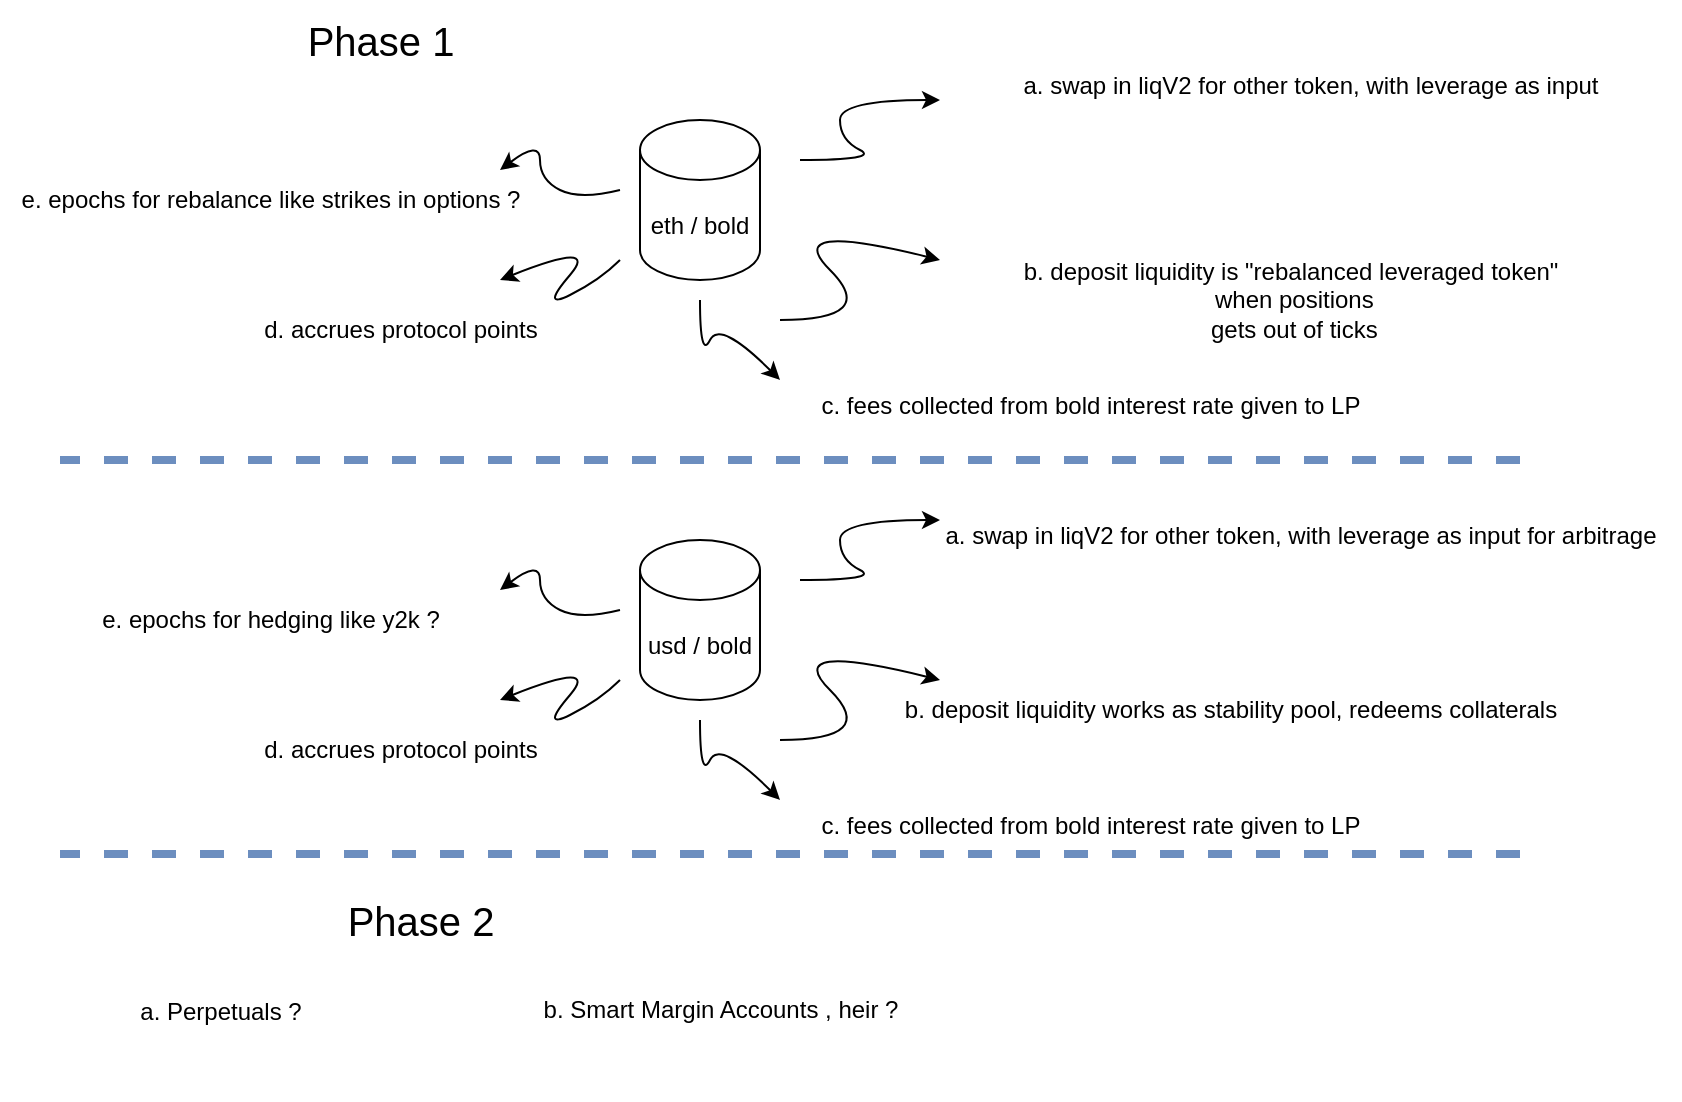 <mxfile version="24.6.4" type="github">
  <diagram name="Página-1" id="fUMXS8Vio8t8GCm1jgj-">
    <mxGraphModel dx="954" dy="558" grid="1" gridSize="10" guides="1" tooltips="1" connect="1" arrows="1" fold="1" page="1" pageScale="1" pageWidth="850" pageHeight="1100" math="0" shadow="0">
      <root>
        <mxCell id="0" />
        <mxCell id="1" parent="0" />
        <mxCell id="tu48FG_LzvOBQqq_klvL-1" value="eth / bold" style="shape=cylinder3;whiteSpace=wrap;html=1;boundedLbl=1;backgroundOutline=1;size=15;" vertex="1" parent="1">
          <mxGeometry x="330" y="190" width="60" height="80" as="geometry" />
        </mxCell>
        <mxCell id="tu48FG_LzvOBQqq_klvL-2" value="" style="curved=1;endArrow=classic;html=1;rounded=0;" edge="1" parent="1">
          <mxGeometry width="50" height="50" relative="1" as="geometry">
            <mxPoint x="410" y="210" as="sourcePoint" />
            <mxPoint x="480" y="180" as="targetPoint" />
            <Array as="points">
              <mxPoint x="450" y="210" />
              <mxPoint x="430" y="200" />
              <mxPoint x="430" y="180" />
            </Array>
          </mxGeometry>
        </mxCell>
        <mxCell id="tu48FG_LzvOBQqq_klvL-3" value="a. swap in liqV2 for other token, with leverage as input&lt;div&gt;&lt;br&gt;&lt;/div&gt;" style="text;html=1;align=center;verticalAlign=middle;resizable=0;points=[];autosize=1;strokeColor=none;fillColor=none;" vertex="1" parent="1">
          <mxGeometry x="510" y="160" width="310" height="40" as="geometry" />
        </mxCell>
        <mxCell id="tu48FG_LzvOBQqq_klvL-4" value="" style="curved=1;endArrow=classic;html=1;rounded=0;" edge="1" parent="1">
          <mxGeometry width="50" height="50" relative="1" as="geometry">
            <mxPoint x="400" y="290" as="sourcePoint" />
            <mxPoint x="480" y="260" as="targetPoint" />
            <Array as="points">
              <mxPoint x="450" y="290" />
              <mxPoint x="400" y="240" />
            </Array>
          </mxGeometry>
        </mxCell>
        <mxCell id="tu48FG_LzvOBQqq_klvL-5" value="b&lt;span style=&quot;background-color: initial;&quot;&gt;. deposit liquidity is &quot;rebalanced leveraged token&quot;&lt;/span&gt;&lt;div&gt;&lt;div&gt;&amp;nbsp;when positions&lt;div&gt;&amp;nbsp;gets out of ticks&lt;/div&gt;&lt;/div&gt;&lt;/div&gt;" style="text;html=1;align=center;verticalAlign=middle;resizable=0;points=[];autosize=1;strokeColor=none;fillColor=none;" vertex="1" parent="1">
          <mxGeometry x="510" y="250" width="290" height="60" as="geometry" />
        </mxCell>
        <mxCell id="tu48FG_LzvOBQqq_klvL-6" value="" style="curved=1;endArrow=classic;html=1;rounded=0;" edge="1" parent="1">
          <mxGeometry width="50" height="50" relative="1" as="geometry">
            <mxPoint x="360" y="280" as="sourcePoint" />
            <mxPoint x="400" y="320" as="targetPoint" />
            <Array as="points">
              <mxPoint x="360" y="310" />
              <mxPoint x="370" y="290" />
            </Array>
          </mxGeometry>
        </mxCell>
        <mxCell id="tu48FG_LzvOBQqq_klvL-7" value="c. fees collected from bold interest rate given to LP" style="text;html=1;align=center;verticalAlign=middle;resizable=0;points=[];autosize=1;strokeColor=none;fillColor=none;" vertex="1" parent="1">
          <mxGeometry x="410" y="318" width="290" height="30" as="geometry" />
        </mxCell>
        <mxCell id="tu48FG_LzvOBQqq_klvL-8" value="" style="curved=1;endArrow=classic;html=1;rounded=0;" edge="1" parent="1">
          <mxGeometry width="50" height="50" relative="1" as="geometry">
            <mxPoint x="320" y="260" as="sourcePoint" />
            <mxPoint x="260" y="270" as="targetPoint" />
            <Array as="points">
              <mxPoint x="310" y="270" />
              <mxPoint x="280" y="285" />
              <mxPoint x="310" y="250" />
            </Array>
          </mxGeometry>
        </mxCell>
        <mxCell id="tu48FG_LzvOBQqq_klvL-9" value="d. accrues protocol points" style="text;html=1;align=center;verticalAlign=middle;resizable=0;points=[];autosize=1;strokeColor=none;fillColor=none;" vertex="1" parent="1">
          <mxGeometry x="130" y="280" width="160" height="30" as="geometry" />
        </mxCell>
        <mxCell id="tu48FG_LzvOBQqq_klvL-10" value="" style="curved=1;endArrow=classic;html=1;rounded=0;" edge="1" parent="1">
          <mxGeometry width="50" height="50" relative="1" as="geometry">
            <mxPoint x="320" y="225" as="sourcePoint" />
            <mxPoint x="260" y="215" as="targetPoint" />
            <Array as="points">
              <mxPoint x="300" y="230" />
              <mxPoint x="280" y="220" />
              <mxPoint x="280" y="200" />
            </Array>
          </mxGeometry>
        </mxCell>
        <mxCell id="tu48FG_LzvOBQqq_klvL-11" value="e. epochs for rebalance like strikes in options ?" style="text;html=1;align=center;verticalAlign=middle;resizable=0;points=[];autosize=1;strokeColor=none;fillColor=none;" vertex="1" parent="1">
          <mxGeometry x="10" y="215" width="270" height="30" as="geometry" />
        </mxCell>
        <mxCell id="tu48FG_LzvOBQqq_klvL-13" value="usd / bold" style="shape=cylinder3;whiteSpace=wrap;html=1;boundedLbl=1;backgroundOutline=1;size=15;" vertex="1" parent="1">
          <mxGeometry x="330" y="400" width="60" height="80" as="geometry" />
        </mxCell>
        <mxCell id="tu48FG_LzvOBQqq_klvL-14" value="" style="curved=1;endArrow=classic;html=1;rounded=0;" edge="1" parent="1">
          <mxGeometry width="50" height="50" relative="1" as="geometry">
            <mxPoint x="410" y="420" as="sourcePoint" />
            <mxPoint x="480" y="390" as="targetPoint" />
            <Array as="points">
              <mxPoint x="450" y="420" />
              <mxPoint x="430" y="410" />
              <mxPoint x="430" y="390" />
            </Array>
          </mxGeometry>
        </mxCell>
        <mxCell id="tu48FG_LzvOBQqq_klvL-15" value="a. swap in liqV2 for other token, with leverage as input for arbitrage&lt;div&gt;&lt;br&gt;&lt;/div&gt;" style="text;html=1;align=center;verticalAlign=middle;resizable=0;points=[];autosize=1;strokeColor=none;fillColor=none;" vertex="1" parent="1">
          <mxGeometry x="470" y="385" width="380" height="40" as="geometry" />
        </mxCell>
        <mxCell id="tu48FG_LzvOBQqq_klvL-16" value="" style="curved=1;endArrow=classic;html=1;rounded=0;" edge="1" parent="1">
          <mxGeometry width="50" height="50" relative="1" as="geometry">
            <mxPoint x="400" y="500" as="sourcePoint" />
            <mxPoint x="480" y="470" as="targetPoint" />
            <Array as="points">
              <mxPoint x="450" y="500" />
              <mxPoint x="400" y="450" />
            </Array>
          </mxGeometry>
        </mxCell>
        <mxCell id="tu48FG_LzvOBQqq_klvL-17" value="b&lt;span style=&quot;background-color: initial;&quot;&gt;. deposit liquidity works as stability pool, redeems collaterals&lt;/span&gt;" style="text;html=1;align=center;verticalAlign=middle;resizable=0;points=[];autosize=1;strokeColor=none;fillColor=none;" vertex="1" parent="1">
          <mxGeometry x="450" y="470" width="350" height="30" as="geometry" />
        </mxCell>
        <mxCell id="tu48FG_LzvOBQqq_klvL-18" value="" style="curved=1;endArrow=classic;html=1;rounded=0;" edge="1" parent="1">
          <mxGeometry width="50" height="50" relative="1" as="geometry">
            <mxPoint x="360" y="490" as="sourcePoint" />
            <mxPoint x="400" y="530" as="targetPoint" />
            <Array as="points">
              <mxPoint x="360" y="520" />
              <mxPoint x="370" y="500" />
            </Array>
          </mxGeometry>
        </mxCell>
        <mxCell id="tu48FG_LzvOBQqq_klvL-19" value="c. fees collected from bold interest rate given to LP" style="text;html=1;align=center;verticalAlign=middle;resizable=0;points=[];autosize=1;strokeColor=none;fillColor=none;" vertex="1" parent="1">
          <mxGeometry x="410" y="528" width="290" height="30" as="geometry" />
        </mxCell>
        <mxCell id="tu48FG_LzvOBQqq_klvL-20" value="" style="curved=1;endArrow=classic;html=1;rounded=0;" edge="1" parent="1">
          <mxGeometry width="50" height="50" relative="1" as="geometry">
            <mxPoint x="320" y="470" as="sourcePoint" />
            <mxPoint x="260" y="480" as="targetPoint" />
            <Array as="points">
              <mxPoint x="310" y="480" />
              <mxPoint x="280" y="495" />
              <mxPoint x="310" y="460" />
            </Array>
          </mxGeometry>
        </mxCell>
        <mxCell id="tu48FG_LzvOBQqq_klvL-21" value="d. accrues protocol points" style="text;html=1;align=center;verticalAlign=middle;resizable=0;points=[];autosize=1;strokeColor=none;fillColor=none;" vertex="1" parent="1">
          <mxGeometry x="130" y="490" width="160" height="30" as="geometry" />
        </mxCell>
        <mxCell id="tu48FG_LzvOBQqq_klvL-22" value="" style="curved=1;endArrow=classic;html=1;rounded=0;" edge="1" parent="1">
          <mxGeometry width="50" height="50" relative="1" as="geometry">
            <mxPoint x="320" y="435" as="sourcePoint" />
            <mxPoint x="260" y="425" as="targetPoint" />
            <Array as="points">
              <mxPoint x="300" y="440" />
              <mxPoint x="280" y="430" />
              <mxPoint x="280" y="410" />
            </Array>
          </mxGeometry>
        </mxCell>
        <mxCell id="tu48FG_LzvOBQqq_klvL-23" value="e. epochs for hedging like y2k ?" style="text;html=1;align=center;verticalAlign=middle;resizable=0;points=[];autosize=1;strokeColor=none;fillColor=none;" vertex="1" parent="1">
          <mxGeometry x="50" y="425" width="190" height="30" as="geometry" />
        </mxCell>
        <mxCell id="tu48FG_LzvOBQqq_klvL-24" value="&lt;font style=&quot;font-size: 20px;&quot;&gt;Phase 1&lt;/font&gt;" style="text;html=1;align=center;verticalAlign=middle;resizable=0;points=[];autosize=1;strokeColor=none;fillColor=none;" vertex="1" parent="1">
          <mxGeometry x="150" y="130" width="100" height="40" as="geometry" />
        </mxCell>
        <mxCell id="tu48FG_LzvOBQqq_klvL-26" value="&lt;font style=&quot;font-size: 20px;&quot;&gt;Phase 2&lt;/font&gt;" style="text;html=1;align=center;verticalAlign=middle;resizable=0;points=[];autosize=1;strokeColor=none;fillColor=none;" vertex="1" parent="1">
          <mxGeometry x="170" y="570" width="100" height="40" as="geometry" />
        </mxCell>
        <mxCell id="tu48FG_LzvOBQqq_klvL-27" value="a. Perpetuals ?&lt;div&gt;&lt;br&gt;&lt;/div&gt;&lt;div&gt;&lt;br&gt;&lt;/div&gt;" style="text;html=1;align=center;verticalAlign=middle;resizable=0;points=[];autosize=1;strokeColor=none;fillColor=none;" vertex="1" parent="1">
          <mxGeometry x="70" y="620" width="100" height="60" as="geometry" />
        </mxCell>
        <mxCell id="tu48FG_LzvOBQqq_klvL-28" value="b. Smart Margin Accounts , heir ?" style="text;html=1;align=center;verticalAlign=middle;resizable=0;points=[];autosize=1;strokeColor=none;fillColor=none;" vertex="1" parent="1">
          <mxGeometry x="270" y="620" width="200" height="30" as="geometry" />
        </mxCell>
        <mxCell id="tu48FG_LzvOBQqq_klvL-29" value="" style="endArrow=none;dashed=1;html=1;rounded=0;fillColor=#dae8fc;strokeColor=#6c8ebf;strokeWidth=4;" edge="1" parent="1">
          <mxGeometry width="50" height="50" relative="1" as="geometry">
            <mxPoint x="770" y="360" as="sourcePoint" />
            <mxPoint x="40" y="360" as="targetPoint" />
          </mxGeometry>
        </mxCell>
        <mxCell id="tu48FG_LzvOBQqq_klvL-30" value="" style="endArrow=none;dashed=1;html=1;rounded=0;fillColor=#dae8fc;strokeColor=#6c8ebf;strokeWidth=4;" edge="1" parent="1">
          <mxGeometry width="50" height="50" relative="1" as="geometry">
            <mxPoint x="770" y="557" as="sourcePoint" />
            <mxPoint x="40" y="557" as="targetPoint" />
          </mxGeometry>
        </mxCell>
      </root>
    </mxGraphModel>
  </diagram>
</mxfile>
